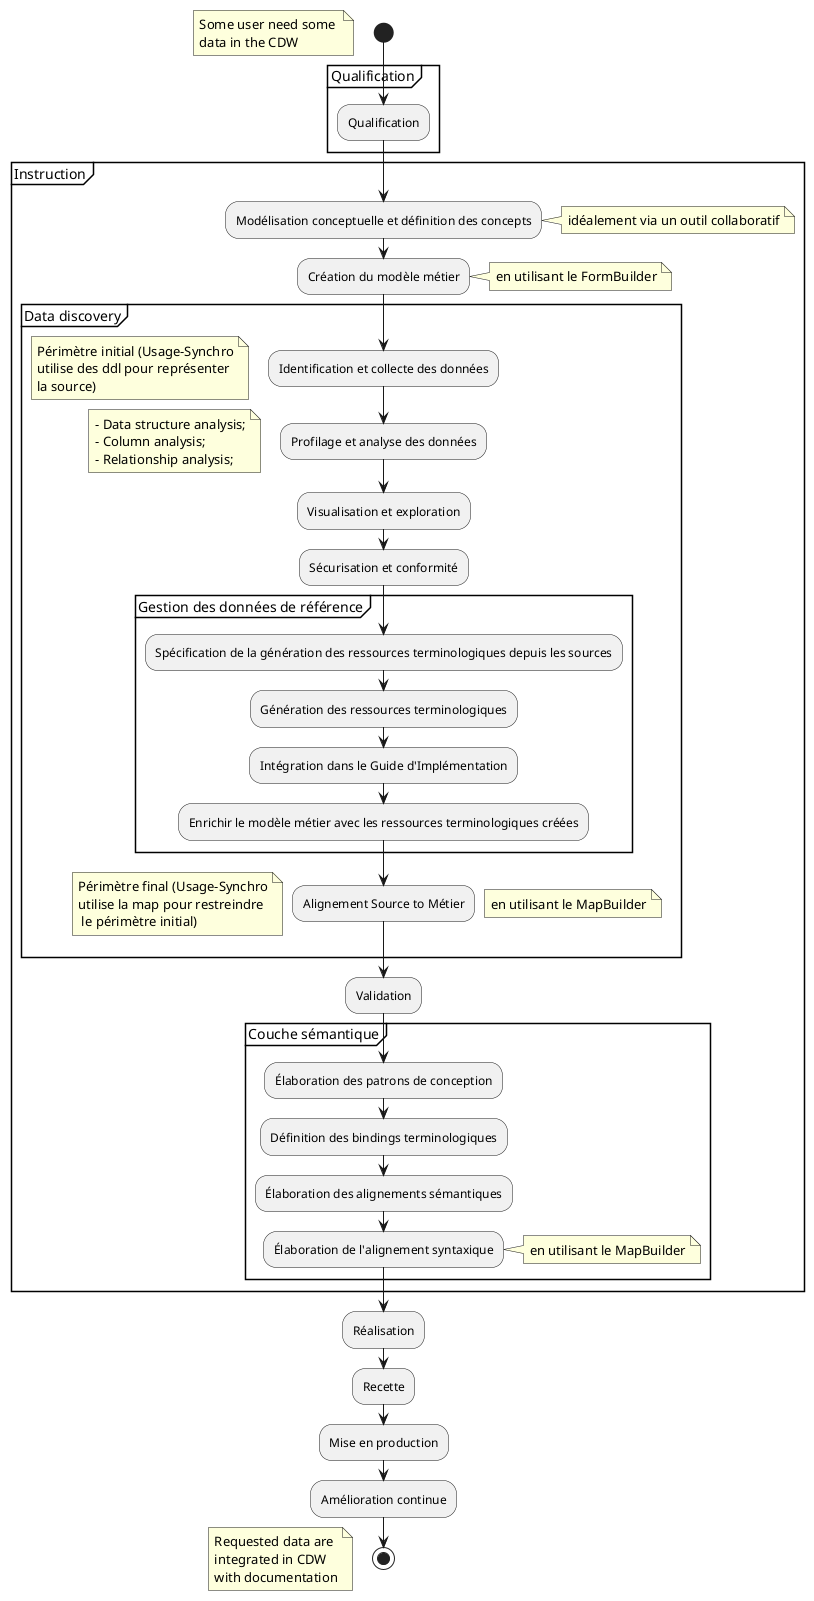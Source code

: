 @startuml

start
    floating note
        Some user need some 
        data in the CDW
    end note

group Qualification
    :Qualification;
end group

group Instruction
    :Modélisation conceptuelle et définition des concepts;
        note right: idéalement via un outil collaboratif
    :Création du modèle métier; 
        note right: en utilisant le FormBuilder
    group Data discovery
        :Identification et collecte des données;
            floating note
                Périmètre initial (Usage-Synchro
                utilise des ddl pour représenter
                la source)
            end note
        :Profilage et analyse des données;
            floating note
                - Data structure analysis;
                - Column analysis;
                - Relationship analysis;
            end note
        :Visualisation et exploration;
        :Sécurisation et conformité;
        group Gestion des données de référence
            :Spécification de la génération des ressources terminologiques depuis les sources;
            :Génération des ressources terminologiques;
            :Intégration dans le Guide d'Implémentation;
            :Enrichir le modèle métier avec les ressources terminologiques créées;
        end group
        :Alignement Source to Métier;
            floating note
                Périmètre final (Usage-Synchro
                utilise la map pour restreindre
                 le périmètre initial)
            end note
            note right: en utilisant le MapBuilder
    end group
    :Validation;
    group Couche sémantique
        :Élaboration des patrons de conception;
        :Définition des bindings terminologiques;
        :Élaboration des alignements sémantiques;
        :Élaboration de l'alignement syntaxique;
            note right: en utilisant le MapBuilder
    end group
end group

:Réalisation;
:Recette;
:Mise en production;
:Amélioration continue;

stop
    floating note
        Requested data are 
        integrated in CDW
        with documentation
    end note
@enduml